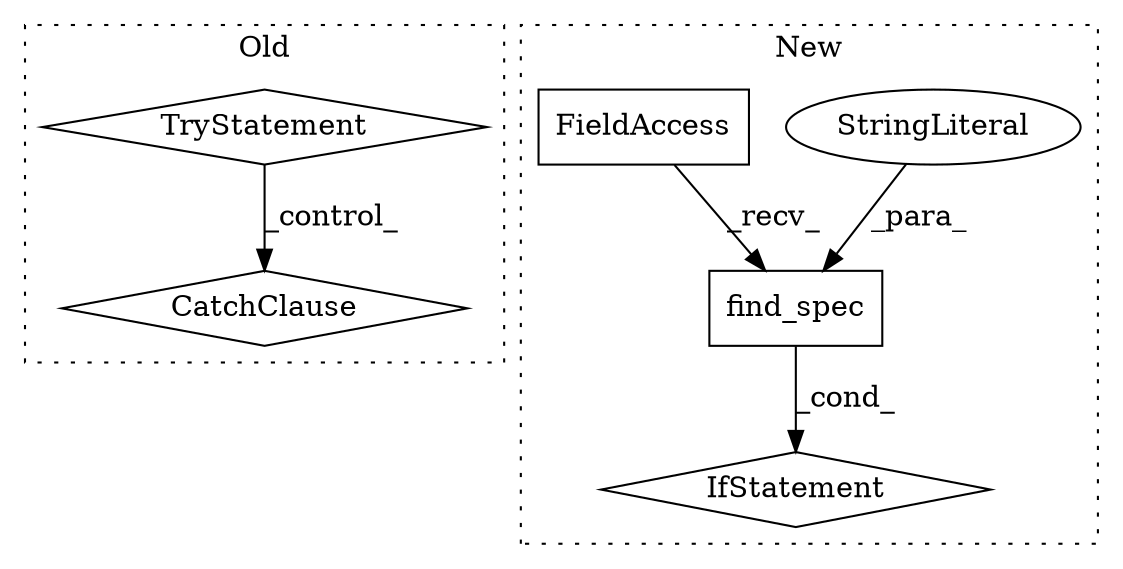 digraph G {
subgraph cluster0 {
1 [label="CatchClause" a="12" s="878,912" l="11,2" shape="diamond"];
3 [label="TryStatement" a="54" s="680" l="4" shape="diamond"];
label = "Old";
style="dotted";
}
subgraph cluster1 {
2 [label="find_spec" a="32" s="693,710" l="10,1" shape="box"];
4 [label="StringLiteral" a="45" s="703" l="7" shape="ellipse"];
5 [label="FieldAccess" a="22" s="678" l="9" shape="box"];
6 [label="IfStatement" a="25" s="674,711" l="4,2" shape="diamond"];
label = "New";
style="dotted";
}
2 -> 6 [label="_cond_"];
3 -> 1 [label="_control_"];
4 -> 2 [label="_para_"];
5 -> 2 [label="_recv_"];
}